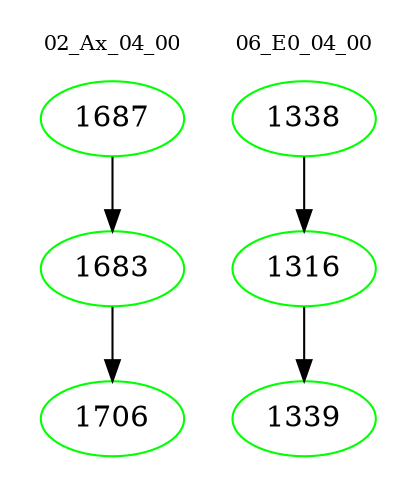 digraph{
subgraph cluster_0 {
color = white
label = "02_Ax_04_00";
fontsize=10;
T0_1687 [label="1687", color="green"]
T0_1687 -> T0_1683 [color="black"]
T0_1683 [label="1683", color="green"]
T0_1683 -> T0_1706 [color="black"]
T0_1706 [label="1706", color="green"]
}
subgraph cluster_1 {
color = white
label = "06_E0_04_00";
fontsize=10;
T1_1338 [label="1338", color="green"]
T1_1338 -> T1_1316 [color="black"]
T1_1316 [label="1316", color="green"]
T1_1316 -> T1_1339 [color="black"]
T1_1339 [label="1339", color="green"]
}
}
